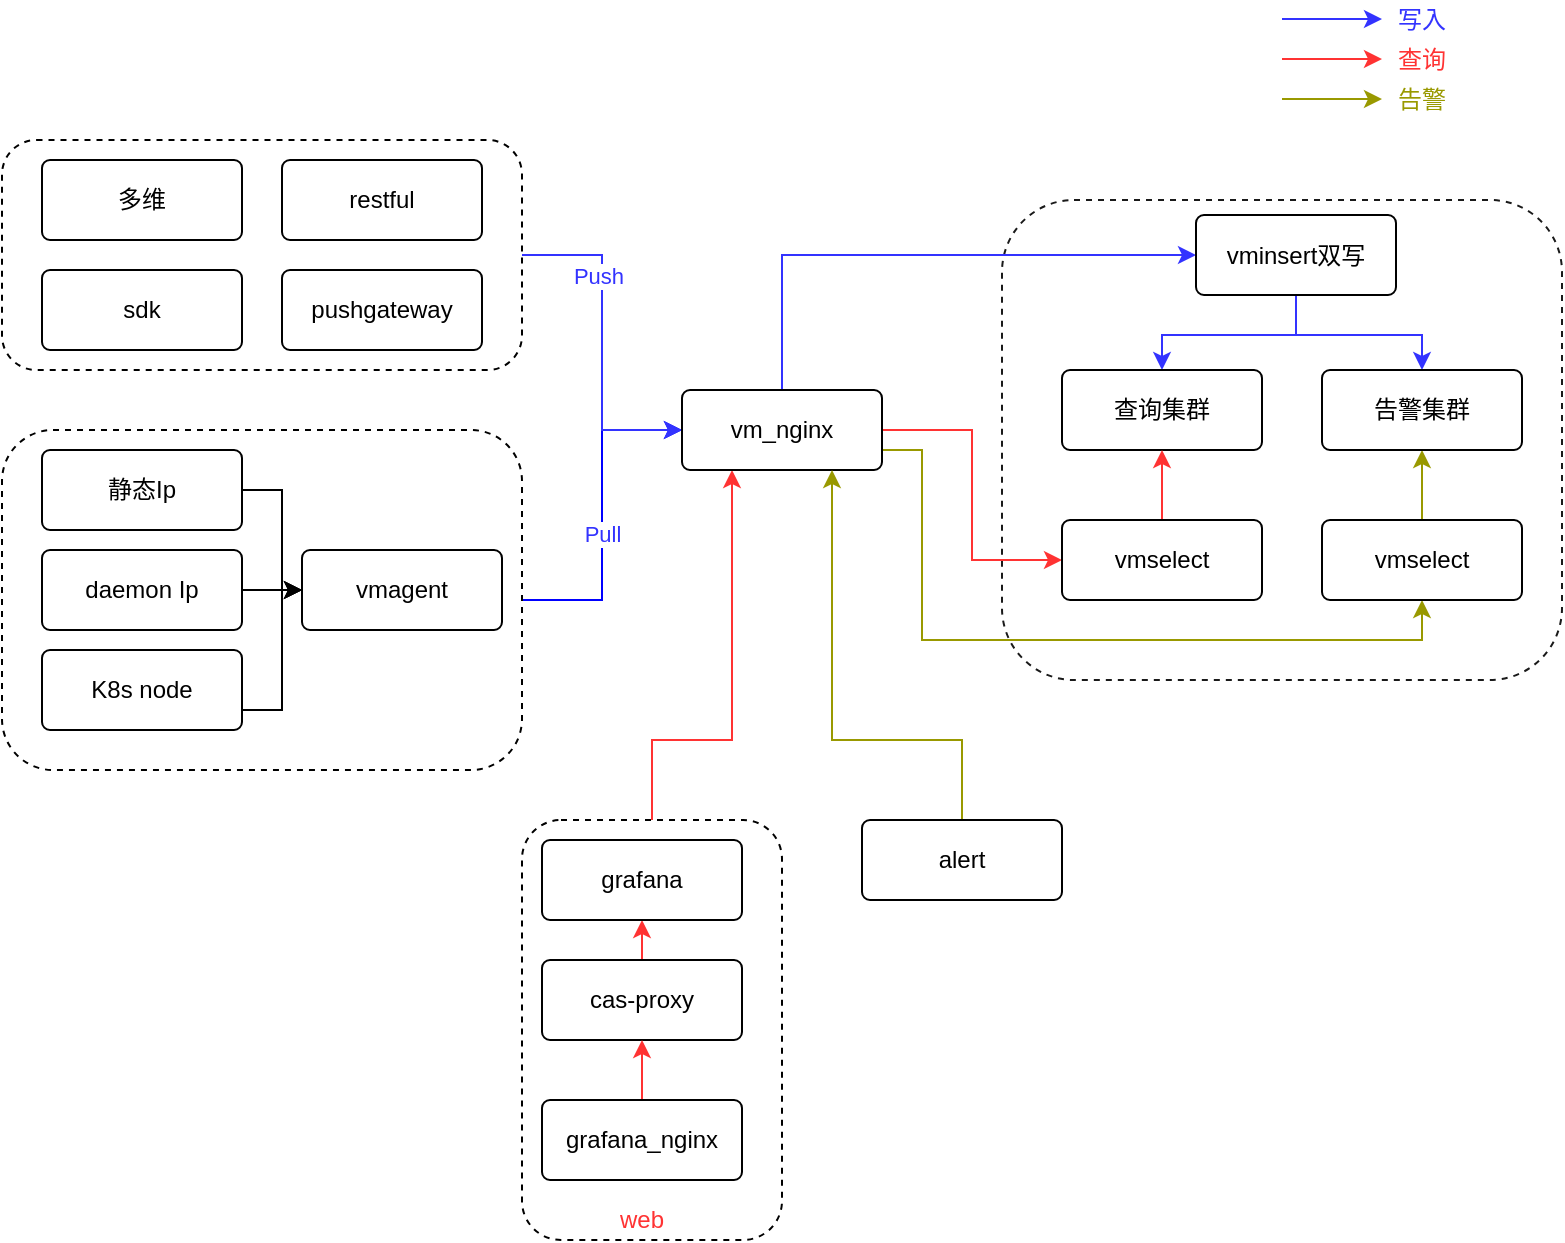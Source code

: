 <mxfile version="14.8.5" type="github">
  <diagram id="C5RBs43oDa-KdzZeNtuy" name="Page-1">
    <mxGraphModel dx="1422" dy="705" grid="1" gridSize="10" guides="1" tooltips="1" connect="1" arrows="1" fold="1" page="1" pageScale="1" pageWidth="827" pageHeight="1169" math="0" shadow="0">
      <root>
        <mxCell id="WIyWlLk6GJQsqaUBKTNV-0" />
        <mxCell id="WIyWlLk6GJQsqaUBKTNV-1" parent="WIyWlLk6GJQsqaUBKTNV-0" />
        <mxCell id="OV5Z4OBUxbSvzoXQ4jLB-59" style="edgeStyle=orthogonalEdgeStyle;rounded=0;orthogonalLoop=1;jettySize=auto;html=1;exitX=0.5;exitY=0;exitDx=0;exitDy=0;entryX=0.25;entryY=1;entryDx=0;entryDy=0;fontColor=#0000FF;strokeColor=#FF3333;" edge="1" parent="WIyWlLk6GJQsqaUBKTNV-1" source="OV5Z4OBUxbSvzoXQ4jLB-45" target="OV5Z4OBUxbSvzoXQ4jLB-10">
          <mxGeometry relative="1" as="geometry">
            <Array as="points">
              <mxPoint x="455" y="720" />
              <mxPoint x="495" y="720" />
            </Array>
          </mxGeometry>
        </mxCell>
        <mxCell id="OV5Z4OBUxbSvzoXQ4jLB-45" value="" style="rounded=1;whiteSpace=wrap;html=1;dashed=1;fontColor=#3333FF;" vertex="1" parent="WIyWlLk6GJQsqaUBKTNV-1">
          <mxGeometry x="390" y="760" width="130" height="210" as="geometry" />
        </mxCell>
        <mxCell id="OV5Z4OBUxbSvzoXQ4jLB-27" value="" style="rounded=1;whiteSpace=wrap;html=1;dashed=1;fillColor=none;strokeColor=#1A1A1A;" vertex="1" parent="WIyWlLk6GJQsqaUBKTNV-1">
          <mxGeometry x="630" y="450" width="280" height="240" as="geometry" />
        </mxCell>
        <mxCell id="OV5Z4OBUxbSvzoXQ4jLB-18" style="edgeStyle=orthogonalEdgeStyle;rounded=0;orthogonalLoop=1;jettySize=auto;html=1;exitX=1;exitY=0.5;exitDx=0;exitDy=0;entryX=0;entryY=0.5;entryDx=0;entryDy=0;strokeColor=#0000FF;" edge="1" parent="WIyWlLk6GJQsqaUBKTNV-1" source="OV5Z4OBUxbSvzoXQ4jLB-12" target="OV5Z4OBUxbSvzoXQ4jLB-10">
          <mxGeometry relative="1" as="geometry" />
        </mxCell>
        <mxCell id="OV5Z4OBUxbSvzoXQ4jLB-23" value="Pull" style="edgeLabel;html=1;align=center;verticalAlign=middle;resizable=0;points=[];fontColor=#3333FF;" vertex="1" connectable="0" parent="OV5Z4OBUxbSvzoXQ4jLB-18">
          <mxGeometry x="-0.115" relative="1" as="geometry">
            <mxPoint as="offset" />
          </mxGeometry>
        </mxCell>
        <mxCell id="OV5Z4OBUxbSvzoXQ4jLB-12" value="" style="rounded=1;whiteSpace=wrap;html=1;dashed=1;" vertex="1" parent="WIyWlLk6GJQsqaUBKTNV-1">
          <mxGeometry x="130" y="565" width="260" height="170" as="geometry" />
        </mxCell>
        <mxCell id="OV5Z4OBUxbSvzoXQ4jLB-16" style="edgeStyle=orthogonalEdgeStyle;rounded=0;orthogonalLoop=1;jettySize=auto;html=1;exitX=1;exitY=0.5;exitDx=0;exitDy=0;entryX=0;entryY=0.5;entryDx=0;entryDy=0;strokeColor=#3333FF;" edge="1" parent="WIyWlLk6GJQsqaUBKTNV-1" source="OV5Z4OBUxbSvzoXQ4jLB-11" target="OV5Z4OBUxbSvzoXQ4jLB-10">
          <mxGeometry relative="1" as="geometry" />
        </mxCell>
        <mxCell id="OV5Z4OBUxbSvzoXQ4jLB-17" value="Push" style="edgeLabel;html=1;align=center;verticalAlign=middle;resizable=0;points=[];fontColor=#3333FF;" vertex="1" connectable="0" parent="OV5Z4OBUxbSvzoXQ4jLB-16">
          <mxGeometry x="-0.397" y="-2" relative="1" as="geometry">
            <mxPoint as="offset" />
          </mxGeometry>
        </mxCell>
        <mxCell id="OV5Z4OBUxbSvzoXQ4jLB-11" value="" style="rounded=1;whiteSpace=wrap;html=1;dashed=1;" vertex="1" parent="WIyWlLk6GJQsqaUBKTNV-1">
          <mxGeometry x="130" y="420" width="260" height="115" as="geometry" />
        </mxCell>
        <mxCell id="OV5Z4OBUxbSvzoXQ4jLB-0" value="restful" style="rounded=1;arcSize=10;whiteSpace=wrap;html=1;align=center;" vertex="1" parent="WIyWlLk6GJQsqaUBKTNV-1">
          <mxGeometry x="270" y="430" width="100" height="40" as="geometry" />
        </mxCell>
        <mxCell id="OV5Z4OBUxbSvzoXQ4jLB-1" value="pushgateway" style="rounded=1;arcSize=10;whiteSpace=wrap;html=1;align=center;" vertex="1" parent="WIyWlLk6GJQsqaUBKTNV-1">
          <mxGeometry x="270" y="485" width="100" height="40" as="geometry" />
        </mxCell>
        <mxCell id="OV5Z4OBUxbSvzoXQ4jLB-2" value="vmagent" style="rounded=1;arcSize=10;whiteSpace=wrap;html=1;align=center;" vertex="1" parent="WIyWlLk6GJQsqaUBKTNV-1">
          <mxGeometry x="280" y="625" width="100" height="40" as="geometry" />
        </mxCell>
        <mxCell id="OV5Z4OBUxbSvzoXQ4jLB-3" value="sdk" style="rounded=1;arcSize=10;whiteSpace=wrap;html=1;align=center;" vertex="1" parent="WIyWlLk6GJQsqaUBKTNV-1">
          <mxGeometry x="150" y="485" width="100" height="40" as="geometry" />
        </mxCell>
        <mxCell id="OV5Z4OBUxbSvzoXQ4jLB-4" value="多维" style="rounded=1;arcSize=10;whiteSpace=wrap;html=1;align=center;" vertex="1" parent="WIyWlLk6GJQsqaUBKTNV-1">
          <mxGeometry x="150" y="430" width="100" height="40" as="geometry" />
        </mxCell>
        <mxCell id="OV5Z4OBUxbSvzoXQ4jLB-13" style="edgeStyle=orthogonalEdgeStyle;rounded=0;orthogonalLoop=1;jettySize=auto;html=1;exitX=1;exitY=0.5;exitDx=0;exitDy=0;entryX=0;entryY=0.5;entryDx=0;entryDy=0;" edge="1" parent="WIyWlLk6GJQsqaUBKTNV-1" source="OV5Z4OBUxbSvzoXQ4jLB-7" target="OV5Z4OBUxbSvzoXQ4jLB-2">
          <mxGeometry relative="1" as="geometry">
            <Array as="points">
              <mxPoint x="270" y="595" />
              <mxPoint x="270" y="645" />
            </Array>
          </mxGeometry>
        </mxCell>
        <mxCell id="OV5Z4OBUxbSvzoXQ4jLB-7" value="静态Ip" style="rounded=1;arcSize=10;whiteSpace=wrap;html=1;align=center;" vertex="1" parent="WIyWlLk6GJQsqaUBKTNV-1">
          <mxGeometry x="150" y="575" width="100" height="40" as="geometry" />
        </mxCell>
        <mxCell id="OV5Z4OBUxbSvzoXQ4jLB-14" style="edgeStyle=orthogonalEdgeStyle;rounded=0;orthogonalLoop=1;jettySize=auto;html=1;exitX=1;exitY=0.5;exitDx=0;exitDy=0;" edge="1" parent="WIyWlLk6GJQsqaUBKTNV-1" source="OV5Z4OBUxbSvzoXQ4jLB-8">
          <mxGeometry relative="1" as="geometry">
            <mxPoint x="280" y="645" as="targetPoint" />
          </mxGeometry>
        </mxCell>
        <mxCell id="OV5Z4OBUxbSvzoXQ4jLB-8" value="daemon Ip" style="rounded=1;arcSize=10;whiteSpace=wrap;html=1;align=center;" vertex="1" parent="WIyWlLk6GJQsqaUBKTNV-1">
          <mxGeometry x="150" y="625" width="100" height="40" as="geometry" />
        </mxCell>
        <mxCell id="OV5Z4OBUxbSvzoXQ4jLB-15" style="edgeStyle=orthogonalEdgeStyle;rounded=0;orthogonalLoop=1;jettySize=auto;html=1;exitX=1;exitY=0.5;exitDx=0;exitDy=0;entryX=0;entryY=0.5;entryDx=0;entryDy=0;" edge="1" parent="WIyWlLk6GJQsqaUBKTNV-1" source="OV5Z4OBUxbSvzoXQ4jLB-9" target="OV5Z4OBUxbSvzoXQ4jLB-2">
          <mxGeometry relative="1" as="geometry">
            <Array as="points">
              <mxPoint x="270" y="705" />
              <mxPoint x="270" y="645" />
            </Array>
          </mxGeometry>
        </mxCell>
        <mxCell id="OV5Z4OBUxbSvzoXQ4jLB-9" value="K8s node" style="rounded=1;arcSize=10;whiteSpace=wrap;html=1;align=center;" vertex="1" parent="WIyWlLk6GJQsqaUBKTNV-1">
          <mxGeometry x="150" y="675" width="100" height="40" as="geometry" />
        </mxCell>
        <mxCell id="OV5Z4OBUxbSvzoXQ4jLB-56" style="edgeStyle=orthogonalEdgeStyle;rounded=0;orthogonalLoop=1;jettySize=auto;html=1;entryX=0;entryY=0.5;entryDx=0;entryDy=0;fontColor=#0000FF;strokeColor=#3333FF;exitX=0.5;exitY=0;exitDx=0;exitDy=0;" edge="1" parent="WIyWlLk6GJQsqaUBKTNV-1" source="OV5Z4OBUxbSvzoXQ4jLB-10" target="OV5Z4OBUxbSvzoXQ4jLB-24">
          <mxGeometry relative="1" as="geometry">
            <mxPoint x="520" y="540" as="sourcePoint" />
          </mxGeometry>
        </mxCell>
        <mxCell id="OV5Z4OBUxbSvzoXQ4jLB-60" style="edgeStyle=orthogonalEdgeStyle;rounded=0;orthogonalLoop=1;jettySize=auto;html=1;exitX=1;exitY=0.5;exitDx=0;exitDy=0;entryX=0;entryY=0.5;entryDx=0;entryDy=0;fontColor=#0000FF;strokeColor=#FF3333;" edge="1" parent="WIyWlLk6GJQsqaUBKTNV-1" source="OV5Z4OBUxbSvzoXQ4jLB-10" target="OV5Z4OBUxbSvzoXQ4jLB-54">
          <mxGeometry relative="1" as="geometry" />
        </mxCell>
        <mxCell id="OV5Z4OBUxbSvzoXQ4jLB-64" style="edgeStyle=orthogonalEdgeStyle;rounded=0;orthogonalLoop=1;jettySize=auto;html=1;exitX=1;exitY=0.75;exitDx=0;exitDy=0;entryX=0.5;entryY=1;entryDx=0;entryDy=0;fontColor=#0000FF;strokeColor=#999900;" edge="1" parent="WIyWlLk6GJQsqaUBKTNV-1" source="OV5Z4OBUxbSvzoXQ4jLB-10" target="OV5Z4OBUxbSvzoXQ4jLB-26">
          <mxGeometry relative="1" as="geometry">
            <Array as="points">
              <mxPoint x="590" y="575" />
              <mxPoint x="590" y="670" />
              <mxPoint x="840" y="670" />
            </Array>
          </mxGeometry>
        </mxCell>
        <mxCell id="OV5Z4OBUxbSvzoXQ4jLB-10" value="vm_nginx" style="rounded=1;arcSize=10;whiteSpace=wrap;html=1;align=center;" vertex="1" parent="WIyWlLk6GJQsqaUBKTNV-1">
          <mxGeometry x="470" y="545" width="100" height="40" as="geometry" />
        </mxCell>
        <mxCell id="OV5Z4OBUxbSvzoXQ4jLB-57" style="edgeStyle=orthogonalEdgeStyle;rounded=0;orthogonalLoop=1;jettySize=auto;html=1;exitX=0.5;exitY=1;exitDx=0;exitDy=0;fontColor=#0000FF;strokeColor=#3333FF;" edge="1" parent="WIyWlLk6GJQsqaUBKTNV-1" source="OV5Z4OBUxbSvzoXQ4jLB-24" target="OV5Z4OBUxbSvzoXQ4jLB-50">
          <mxGeometry relative="1" as="geometry" />
        </mxCell>
        <mxCell id="OV5Z4OBUxbSvzoXQ4jLB-58" style="edgeStyle=orthogonalEdgeStyle;rounded=0;orthogonalLoop=1;jettySize=auto;html=1;exitX=0.5;exitY=1;exitDx=0;exitDy=0;fontColor=#0000FF;strokeColor=#3333FF;" edge="1" parent="WIyWlLk6GJQsqaUBKTNV-1" source="OV5Z4OBUxbSvzoXQ4jLB-24" target="OV5Z4OBUxbSvzoXQ4jLB-25">
          <mxGeometry relative="1" as="geometry" />
        </mxCell>
        <mxCell id="OV5Z4OBUxbSvzoXQ4jLB-24" value="vminsert双写" style="rounded=1;arcSize=10;whiteSpace=wrap;html=1;align=center;" vertex="1" parent="WIyWlLk6GJQsqaUBKTNV-1">
          <mxGeometry x="727" y="457.5" width="100" height="40" as="geometry" />
        </mxCell>
        <mxCell id="OV5Z4OBUxbSvzoXQ4jLB-25" value="查询集群" style="rounded=1;arcSize=10;whiteSpace=wrap;html=1;align=center;" vertex="1" parent="WIyWlLk6GJQsqaUBKTNV-1">
          <mxGeometry x="660" y="535" width="100" height="40" as="geometry" />
        </mxCell>
        <mxCell id="OV5Z4OBUxbSvzoXQ4jLB-65" style="edgeStyle=orthogonalEdgeStyle;rounded=0;orthogonalLoop=1;jettySize=auto;html=1;exitX=0.5;exitY=0;exitDx=0;exitDy=0;fontColor=#0000FF;strokeColor=#999900;" edge="1" parent="WIyWlLk6GJQsqaUBKTNV-1" source="OV5Z4OBUxbSvzoXQ4jLB-26" target="OV5Z4OBUxbSvzoXQ4jLB-50">
          <mxGeometry relative="1" as="geometry" />
        </mxCell>
        <mxCell id="OV5Z4OBUxbSvzoXQ4jLB-26" value="vmselect" style="rounded=1;arcSize=10;whiteSpace=wrap;html=1;align=center;" vertex="1" parent="WIyWlLk6GJQsqaUBKTNV-1">
          <mxGeometry x="790" y="610" width="100" height="40" as="geometry" />
        </mxCell>
        <mxCell id="OV5Z4OBUxbSvzoXQ4jLB-32" style="edgeStyle=orthogonalEdgeStyle;rounded=0;orthogonalLoop=1;jettySize=auto;html=1;exitX=0.5;exitY=0;exitDx=0;exitDy=0;entryX=0.5;entryY=1;entryDx=0;entryDy=0;strokeColor=#FF3333;" edge="1" parent="WIyWlLk6GJQsqaUBKTNV-1" source="OV5Z4OBUxbSvzoXQ4jLB-28" target="OV5Z4OBUxbSvzoXQ4jLB-30">
          <mxGeometry relative="1" as="geometry" />
        </mxCell>
        <mxCell id="OV5Z4OBUxbSvzoXQ4jLB-28" value="cas-proxy" style="rounded=1;arcSize=10;whiteSpace=wrap;html=1;align=center;" vertex="1" parent="WIyWlLk6GJQsqaUBKTNV-1">
          <mxGeometry x="400" y="830" width="100" height="40" as="geometry" />
        </mxCell>
        <mxCell id="OV5Z4OBUxbSvzoXQ4jLB-31" style="edgeStyle=orthogonalEdgeStyle;rounded=0;orthogonalLoop=1;jettySize=auto;html=1;exitX=0.5;exitY=0;exitDx=0;exitDy=0;entryX=0.5;entryY=1;entryDx=0;entryDy=0;strokeColor=#FF3333;" edge="1" parent="WIyWlLk6GJQsqaUBKTNV-1" source="OV5Z4OBUxbSvzoXQ4jLB-29" target="OV5Z4OBUxbSvzoXQ4jLB-28">
          <mxGeometry relative="1" as="geometry" />
        </mxCell>
        <mxCell id="OV5Z4OBUxbSvzoXQ4jLB-29" value="grafana_nginx" style="rounded=1;arcSize=10;whiteSpace=wrap;html=1;align=center;" vertex="1" parent="WIyWlLk6GJQsqaUBKTNV-1">
          <mxGeometry x="400" y="900" width="100" height="40" as="geometry" />
        </mxCell>
        <mxCell id="OV5Z4OBUxbSvzoXQ4jLB-30" value="grafana" style="rounded=1;arcSize=10;whiteSpace=wrap;html=1;align=center;" vertex="1" parent="WIyWlLk6GJQsqaUBKTNV-1">
          <mxGeometry x="400" y="770" width="100" height="40" as="geometry" />
        </mxCell>
        <mxCell id="OV5Z4OBUxbSvzoXQ4jLB-38" value="" style="endArrow=classic;html=1;fontColor=#3333FF;strokeColor=#FF3333;" edge="1" parent="WIyWlLk6GJQsqaUBKTNV-1">
          <mxGeometry width="50" height="50" relative="1" as="geometry">
            <mxPoint x="770" y="379.5" as="sourcePoint" />
            <mxPoint x="820" y="379.5" as="targetPoint" />
            <Array as="points">
              <mxPoint x="800" y="379.5" />
            </Array>
          </mxGeometry>
        </mxCell>
        <mxCell id="OV5Z4OBUxbSvzoXQ4jLB-39" value="查询" style="text;html=1;strokeColor=none;fillColor=none;align=center;verticalAlign=middle;whiteSpace=wrap;rounded=0;dashed=1;fontColor=#FF3333;" vertex="1" parent="WIyWlLk6GJQsqaUBKTNV-1">
          <mxGeometry x="820" y="370" width="40" height="20" as="geometry" />
        </mxCell>
        <mxCell id="OV5Z4OBUxbSvzoXQ4jLB-40" value="" style="endArrow=classic;html=1;fontColor=#3333FF;strokeColor=#3333FF;" edge="1" parent="WIyWlLk6GJQsqaUBKTNV-1">
          <mxGeometry width="50" height="50" relative="1" as="geometry">
            <mxPoint x="770" y="359.5" as="sourcePoint" />
            <mxPoint x="820" y="359.5" as="targetPoint" />
            <Array as="points">
              <mxPoint x="800" y="359.5" />
            </Array>
          </mxGeometry>
        </mxCell>
        <mxCell id="OV5Z4OBUxbSvzoXQ4jLB-41" value="写入" style="text;html=1;strokeColor=none;fillColor=none;align=center;verticalAlign=middle;whiteSpace=wrap;rounded=0;dashed=1;fontColor=#3333FF;" vertex="1" parent="WIyWlLk6GJQsqaUBKTNV-1">
          <mxGeometry x="820" y="350" width="40" height="20" as="geometry" />
        </mxCell>
        <mxCell id="OV5Z4OBUxbSvzoXQ4jLB-62" style="edgeStyle=orthogonalEdgeStyle;rounded=0;orthogonalLoop=1;jettySize=auto;html=1;exitX=0.5;exitY=0;exitDx=0;exitDy=0;entryX=0.75;entryY=1;entryDx=0;entryDy=0;fontColor=#0000FF;strokeColor=#999900;" edge="1" parent="WIyWlLk6GJQsqaUBKTNV-1" source="OV5Z4OBUxbSvzoXQ4jLB-44" target="OV5Z4OBUxbSvzoXQ4jLB-10">
          <mxGeometry relative="1" as="geometry">
            <Array as="points">
              <mxPoint x="610" y="720" />
              <mxPoint x="545" y="720" />
            </Array>
          </mxGeometry>
        </mxCell>
        <mxCell id="OV5Z4OBUxbSvzoXQ4jLB-44" value="alert" style="rounded=1;arcSize=10;whiteSpace=wrap;html=1;align=center;" vertex="1" parent="WIyWlLk6GJQsqaUBKTNV-1">
          <mxGeometry x="560" y="760" width="100" height="40" as="geometry" />
        </mxCell>
        <mxCell id="OV5Z4OBUxbSvzoXQ4jLB-46" value="web" style="text;html=1;strokeColor=none;fillColor=none;align=center;verticalAlign=middle;whiteSpace=wrap;rounded=0;dashed=1;fontColor=#FF3333;" vertex="1" parent="WIyWlLk6GJQsqaUBKTNV-1">
          <mxGeometry x="430" y="950" width="40" height="20" as="geometry" />
        </mxCell>
        <mxCell id="OV5Z4OBUxbSvzoXQ4jLB-50" value="告警集群" style="rounded=1;arcSize=10;whiteSpace=wrap;html=1;align=center;" vertex="1" parent="WIyWlLk6GJQsqaUBKTNV-1">
          <mxGeometry x="790" y="535" width="100" height="40" as="geometry" />
        </mxCell>
        <mxCell id="OV5Z4OBUxbSvzoXQ4jLB-51" value="" style="endArrow=classic;html=1;fontColor=#FFFF66;strokeColor=#999900;" edge="1" parent="WIyWlLk6GJQsqaUBKTNV-1">
          <mxGeometry width="50" height="50" relative="1" as="geometry">
            <mxPoint x="770" y="399.5" as="sourcePoint" />
            <mxPoint x="820" y="399.5" as="targetPoint" />
            <Array as="points">
              <mxPoint x="800" y="399.5" />
            </Array>
          </mxGeometry>
        </mxCell>
        <mxCell id="OV5Z4OBUxbSvzoXQ4jLB-52" value="告警" style="text;html=1;strokeColor=none;fillColor=none;align=center;verticalAlign=middle;whiteSpace=wrap;rounded=0;dashed=1;fontColor=#999900;" vertex="1" parent="WIyWlLk6GJQsqaUBKTNV-1">
          <mxGeometry x="820" y="390" width="40" height="20" as="geometry" />
        </mxCell>
        <mxCell id="OV5Z4OBUxbSvzoXQ4jLB-61" style="edgeStyle=orthogonalEdgeStyle;rounded=0;orthogonalLoop=1;jettySize=auto;html=1;exitX=0.5;exitY=0;exitDx=0;exitDy=0;entryX=0.5;entryY=1;entryDx=0;entryDy=0;fontColor=#0000FF;strokeColor=#FF3333;" edge="1" parent="WIyWlLk6GJQsqaUBKTNV-1" source="OV5Z4OBUxbSvzoXQ4jLB-54" target="OV5Z4OBUxbSvzoXQ4jLB-25">
          <mxGeometry relative="1" as="geometry" />
        </mxCell>
        <mxCell id="OV5Z4OBUxbSvzoXQ4jLB-54" value="vmselect" style="rounded=1;arcSize=10;whiteSpace=wrap;html=1;align=center;" vertex="1" parent="WIyWlLk6GJQsqaUBKTNV-1">
          <mxGeometry x="660" y="610" width="100" height="40" as="geometry" />
        </mxCell>
      </root>
    </mxGraphModel>
  </diagram>
</mxfile>
